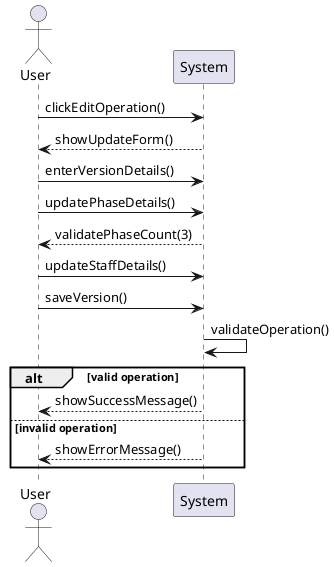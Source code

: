 @startuml SSD_UpdateOperationType
actor User
participant System

User -> System: clickEditOperation()
System --> User: showUpdateForm()
User -> System: enterVersionDetails()
User -> System: updatePhaseDetails()
System --> User: validatePhaseCount(3)
User -> System: updateStaffDetails()
User -> System: saveVersion()
System -> System: validateOperation()
alt valid operation
    System --> User: showSuccessMessage()
else invalid operation
    System --> User: showErrorMessage()
end
@enduml